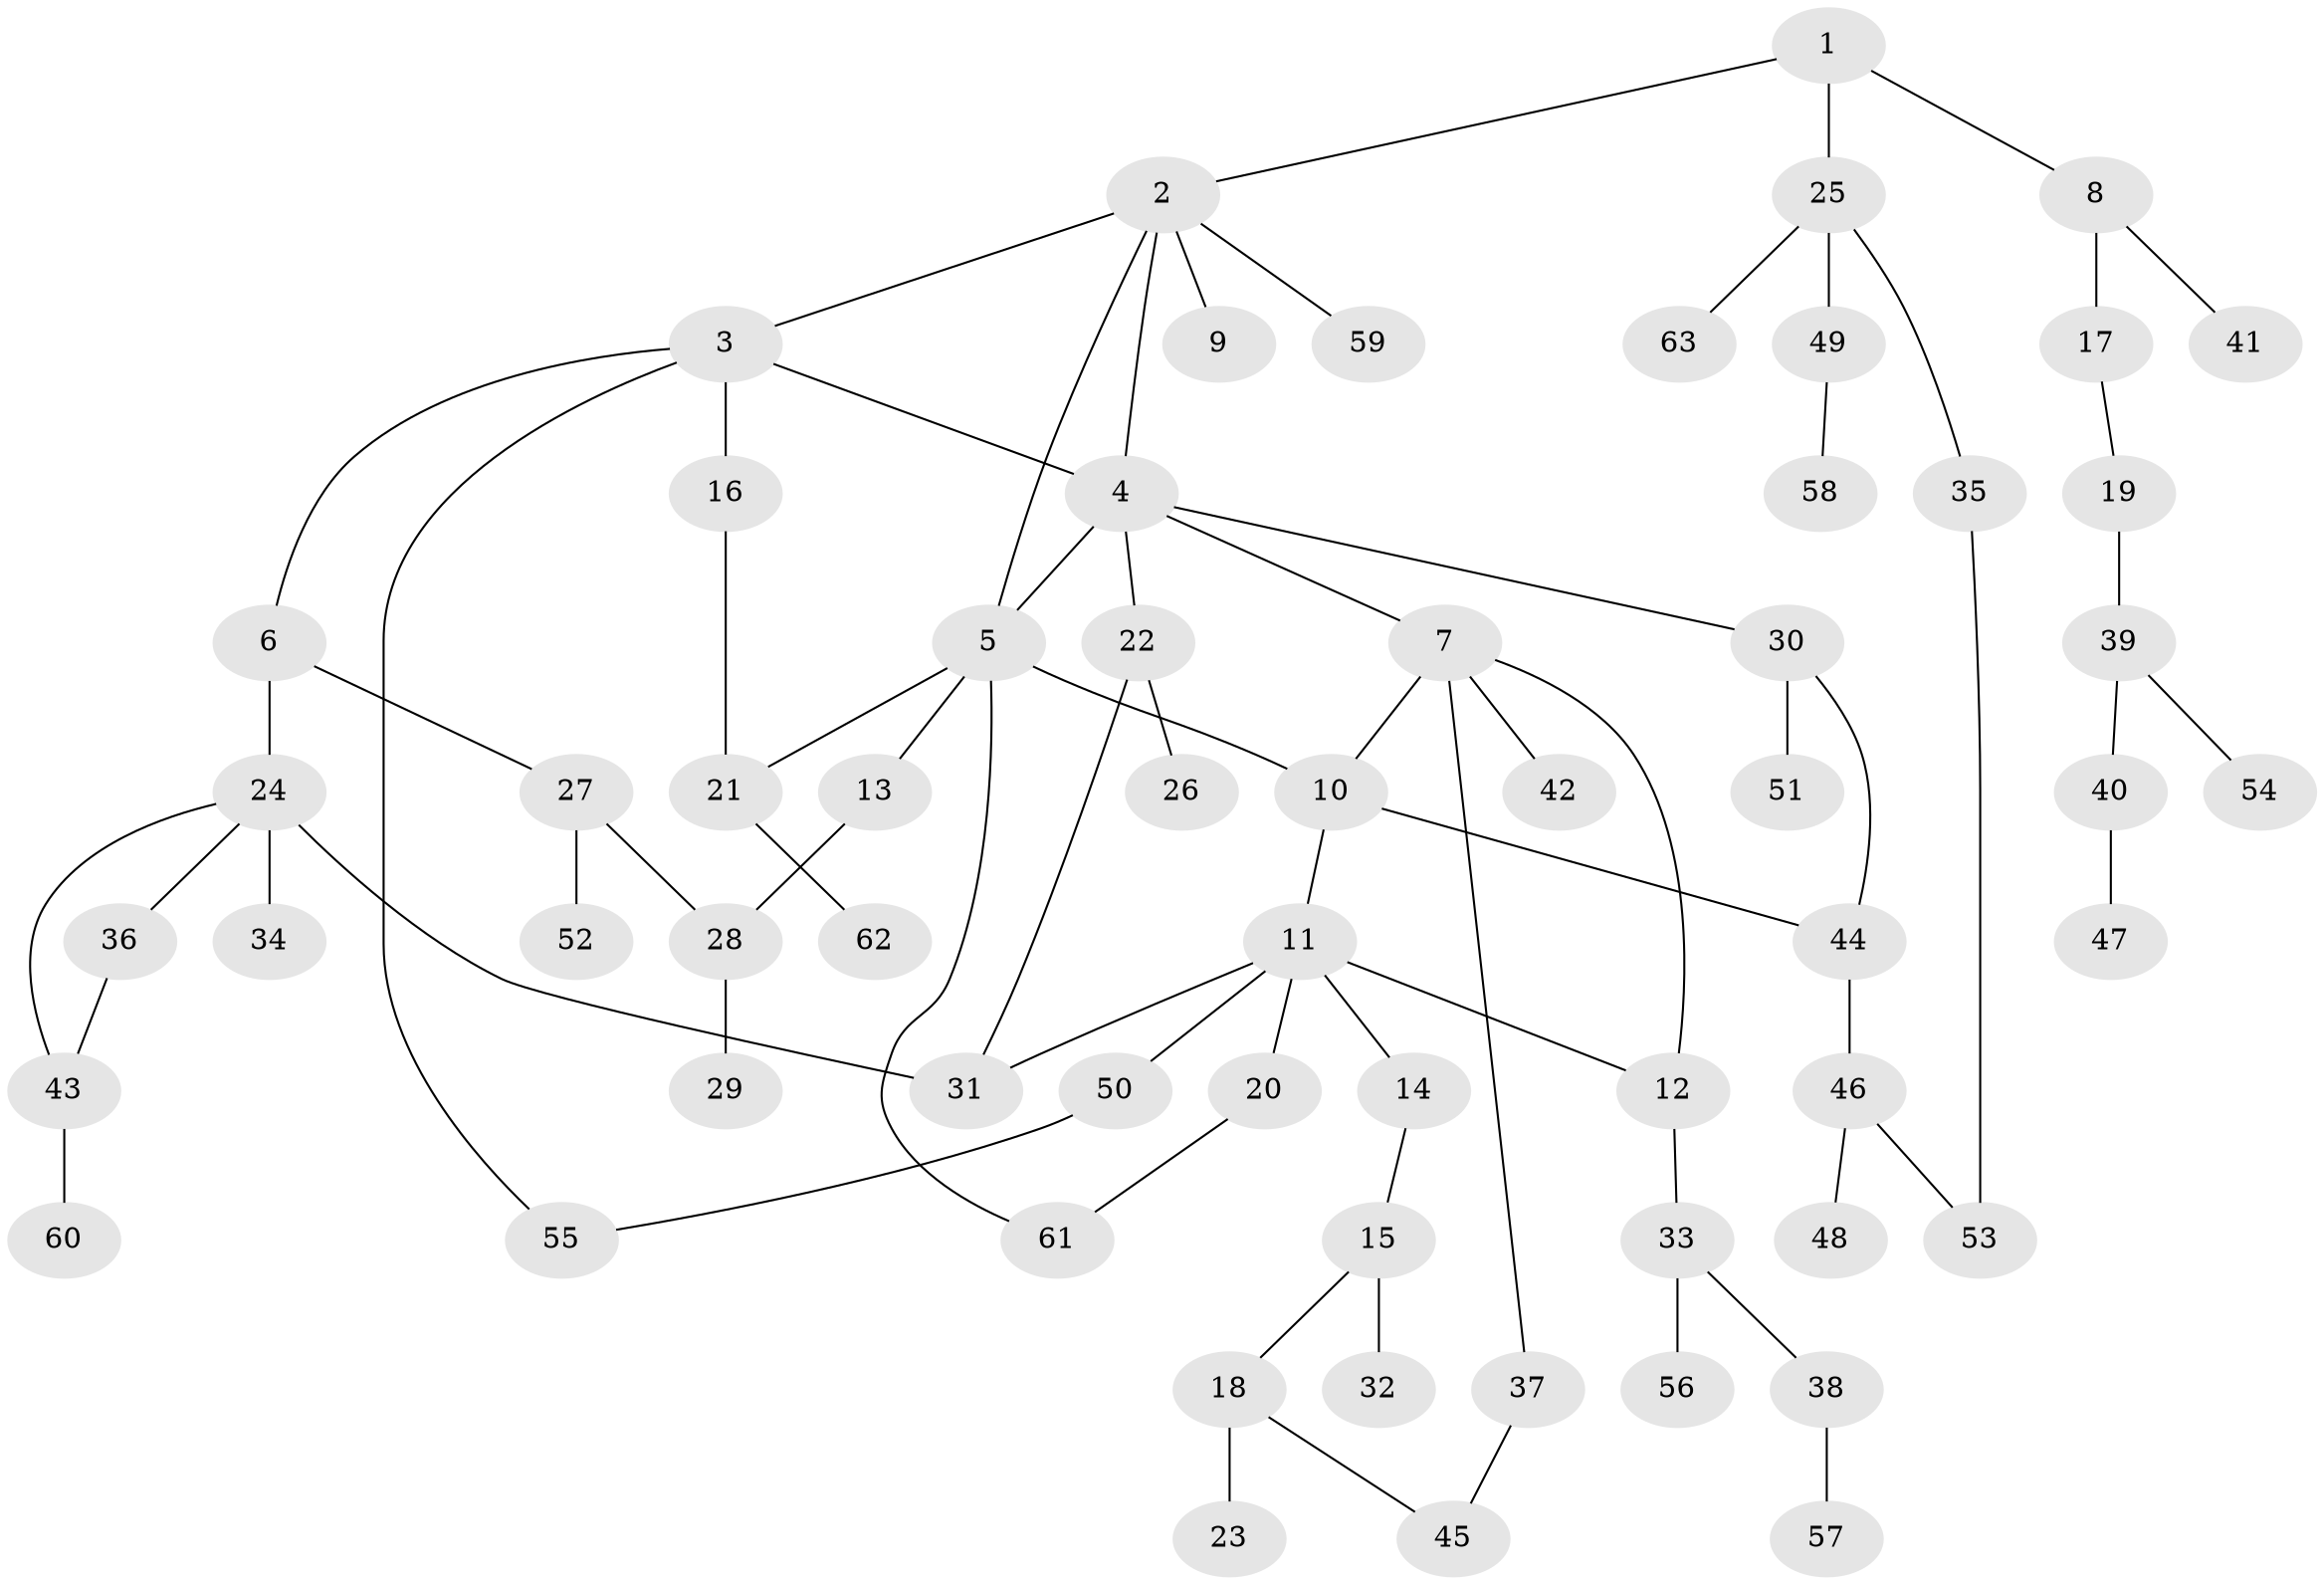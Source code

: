 // coarse degree distribution, {7: 0.025, 6: 0.1, 4: 0.1, 2: 0.4, 1: 0.275, 5: 0.025, 3: 0.075}
// Generated by graph-tools (version 1.1) at 2025/41/03/06/25 10:41:28]
// undirected, 63 vertices, 76 edges
graph export_dot {
graph [start="1"]
  node [color=gray90,style=filled];
  1;
  2;
  3;
  4;
  5;
  6;
  7;
  8;
  9;
  10;
  11;
  12;
  13;
  14;
  15;
  16;
  17;
  18;
  19;
  20;
  21;
  22;
  23;
  24;
  25;
  26;
  27;
  28;
  29;
  30;
  31;
  32;
  33;
  34;
  35;
  36;
  37;
  38;
  39;
  40;
  41;
  42;
  43;
  44;
  45;
  46;
  47;
  48;
  49;
  50;
  51;
  52;
  53;
  54;
  55;
  56;
  57;
  58;
  59;
  60;
  61;
  62;
  63;
  1 -- 2;
  1 -- 8;
  1 -- 25;
  2 -- 3;
  2 -- 5;
  2 -- 9;
  2 -- 59;
  2 -- 4;
  3 -- 4;
  3 -- 6;
  3 -- 16;
  3 -- 55;
  4 -- 7;
  4 -- 22;
  4 -- 30;
  4 -- 5;
  5 -- 13;
  5 -- 61;
  5 -- 10;
  5 -- 21;
  6 -- 24;
  6 -- 27;
  7 -- 10;
  7 -- 12;
  7 -- 37;
  7 -- 42;
  8 -- 17;
  8 -- 41;
  10 -- 11;
  10 -- 44;
  11 -- 14;
  11 -- 20;
  11 -- 31;
  11 -- 50;
  11 -- 12;
  12 -- 33;
  13 -- 28;
  14 -- 15;
  15 -- 18;
  15 -- 32;
  16 -- 21;
  17 -- 19;
  18 -- 23;
  18 -- 45;
  19 -- 39;
  20 -- 61;
  21 -- 62;
  22 -- 26;
  22 -- 31;
  24 -- 34;
  24 -- 36;
  24 -- 31;
  24 -- 43;
  25 -- 35;
  25 -- 49;
  25 -- 63;
  27 -- 28;
  27 -- 52;
  28 -- 29;
  30 -- 51;
  30 -- 44;
  33 -- 38;
  33 -- 56;
  35 -- 53;
  36 -- 43;
  37 -- 45;
  38 -- 57;
  39 -- 40;
  39 -- 54;
  40 -- 47;
  43 -- 60;
  44 -- 46;
  46 -- 48;
  46 -- 53;
  49 -- 58;
  50 -- 55;
}
